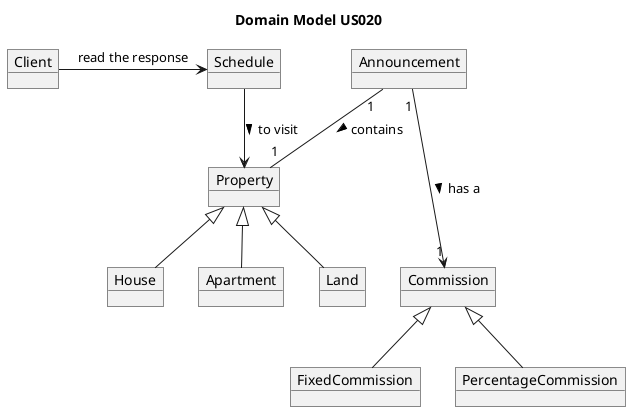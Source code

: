 @startuml

title Domain Model US020

object Client {

}

object Schedule {

}

object Announcement {

}

object Property {

}

object House {


}

object Apartment {

}

object Land {

}

object Commission {

}

object FixedCommission {

}

object PercentageCommission {

}

Client -> Schedule: read the response

Announcement "1" -- "1" Property: contains >
Announcement "1" ---> "1" Commission: has a >

Property <|-- House
Property <|-- Apartment
Property <|-- Land

Commission <|-- FixedCommission
Commission <|-- PercentageCommission

Schedule --> Property: to visit >

@enduml
